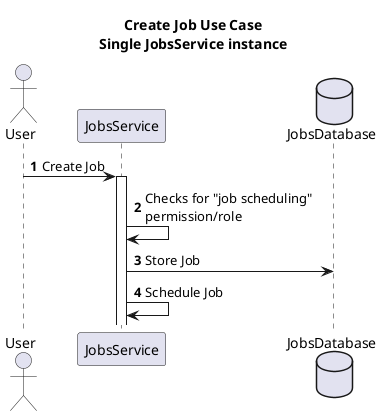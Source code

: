 @startuml
'https://plantuml.com/sequence-diagram


title: "Create Job Use Case\nSingle JobsService instance"

autonumber

actor User
User -> JobsService: Create Job
activate JobsService
JobsService -> JobsService: Checks for "job scheduling"\npermission/role
database JobsDatabase
JobsService -> JobsDatabase: Store Job
JobsService -> JobsService: Schedule Job


@enduml